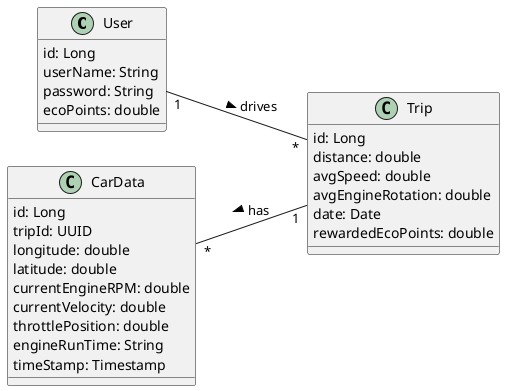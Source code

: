 @startuml
left to right direction

class User{
    id: Long
    userName: String
    password: String
    ecoPoints: double
}

class Trip {
    id: Long
    distance: double
    avgSpeed: double
    avgEngineRotation: double
    date: Date
    rewardedEcoPoints: double
}

class CarData {
    id: Long
    tripId: UUID
    longitude: double
    latitude: double
    currentEngineRPM: double
    currentVelocity: double
    throttlePosition: double
    engineRunTime: String
    timeStamp: Timestamp
 }

User "1" -- "*" Trip : > drives
 CarData "*" -- "1"  Trip : < has
@enduml